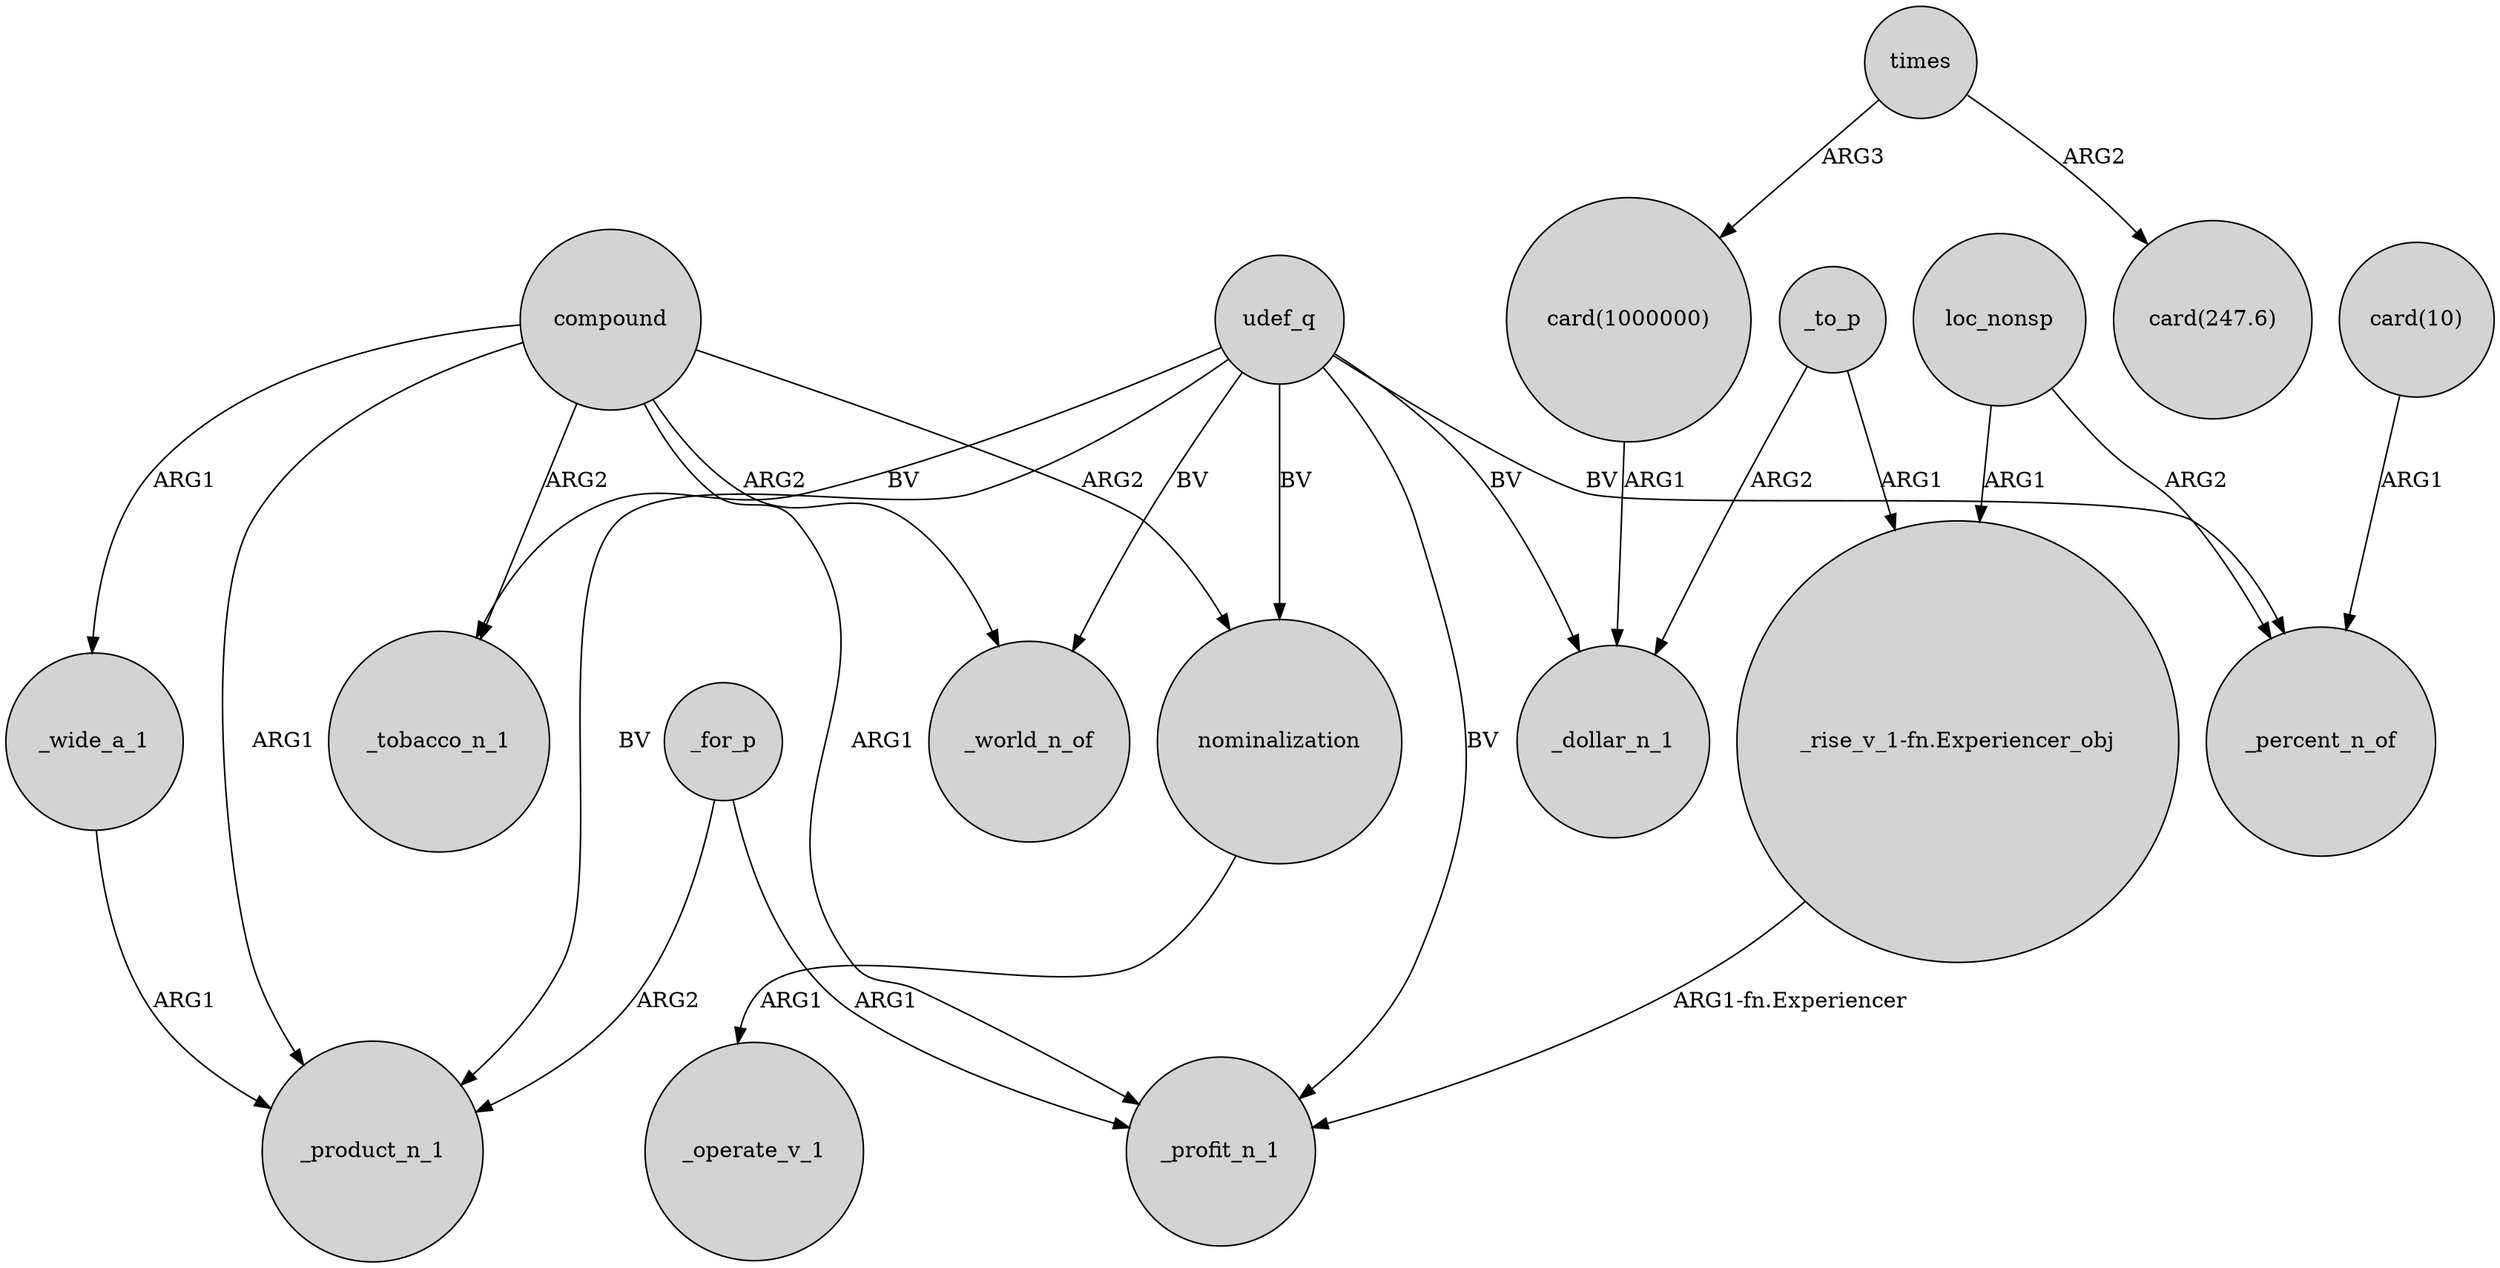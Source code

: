 digraph {
	node [shape=circle style=filled]
	loc_nonsp -> "_rise_v_1-fn.Experiencer_obj" [label=ARG1]
	udef_q -> _world_n_of [label=BV]
	compound -> _tobacco_n_1 [label=ARG2]
	_for_p -> _profit_n_1 [label=ARG1]
	compound -> _wide_a_1 [label=ARG1]
	_for_p -> _product_n_1 [label=ARG2]
	udef_q -> nominalization [label=BV]
	nominalization -> _operate_v_1 [label=ARG1]
	times -> "card(1000000)" [label=ARG3]
	_wide_a_1 -> _product_n_1 [label=ARG1]
	udef_q -> _profit_n_1 [label=BV]
	udef_q -> _product_n_1 [label=BV]
	_to_p -> _dollar_n_1 [label=ARG2]
	"_rise_v_1-fn.Experiencer_obj" -> _profit_n_1 [label="ARG1-fn.Experiencer"]
	compound -> nominalization [label=ARG2]
	udef_q -> _percent_n_of [label=BV]
	udef_q -> _tobacco_n_1 [label=BV]
	compound -> _profit_n_1 [label=ARG1]
	"card(10)" -> _percent_n_of [label=ARG1]
	udef_q -> _dollar_n_1 [label=BV]
	"card(1000000)" -> _dollar_n_1 [label=ARG1]
	times -> "card(247.6)" [label=ARG2]
	compound -> _world_n_of [label=ARG2]
	_to_p -> "_rise_v_1-fn.Experiencer_obj" [label=ARG1]
	compound -> _product_n_1 [label=ARG1]
	loc_nonsp -> _percent_n_of [label=ARG2]
}
